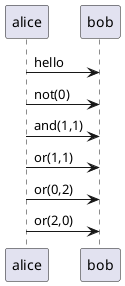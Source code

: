 {
  "sha1": "b9pxb1yp74h97c1cxormqgaumixefsv",
  "insertion": {
    "when": "2024-05-30T20:48:22.046Z",
    "url": "https://forum.plantuml.net/17031/boolean-builtin-functions?show=17045#c17045",
    "user": "plantuml@gmail.com"
  }
}
@startuml
alice -> bob: hello
!if %not(0)
alice -> bob: not(0)
!endif
!if %and(1,1)
alice -> bob: and(1,1)
!endif
!if %and(0,1)
alice -> bob: not seen, otherwise bug
!endif
!if %and(1,0)
alice -> bob: not seen, otherwise bug
!endif


!if %or(1,2)
alice -> bob: or(1,1)
!endif
!if %or(0,2)
alice -> bob: or(0,2)
!endif
!if %or(2,0)
alice -> bob: or(2,0)
!endif
!if %or(0,0)
alice -> bob: not seen, otherwise bug
!endif


@enduml
